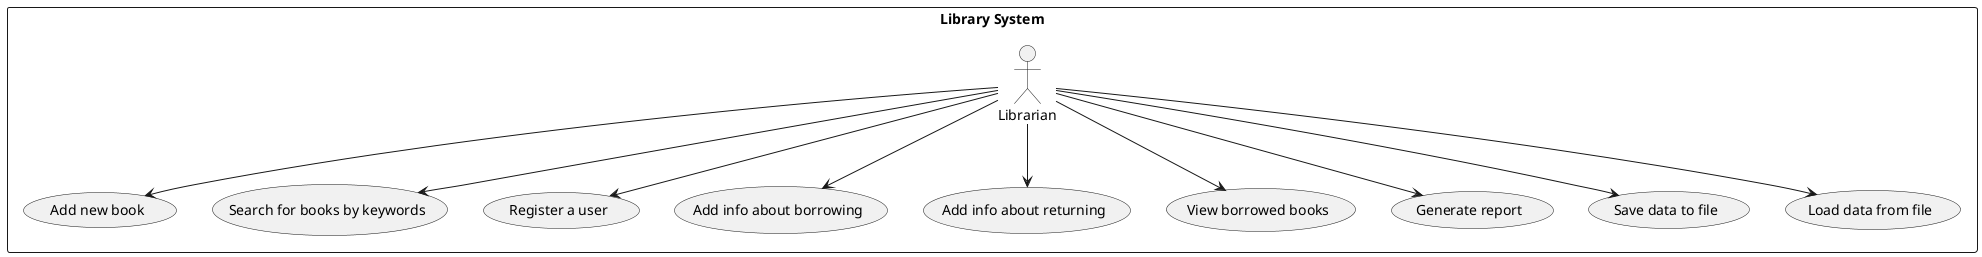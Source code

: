 @startuml

rectangle "Library System" {
  Librarian --> (Add new book)
  Librarian --> (Search for books by keywords)
  Librarian --> (Register a user)
  Librarian --> (Add info about borrowing)
  Librarian --> (Add info about returning)
  Librarian --> (View borrowed books)
  Librarian --> (Generate report)
  Librarian --> (Save data to file)
  Librarian --> (Load data from file)
}
@enduml
